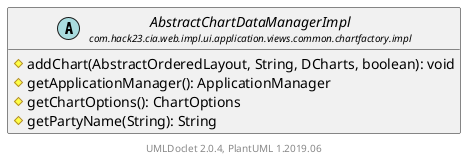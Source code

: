 @startuml
    set namespaceSeparator none
    hide empty fields
    hide empty methods

    abstract class "<size:14>AbstractChartDataManagerImpl\n<size:10>com.hack23.cia.web.impl.ui.application.views.common.chartfactory.impl" as com.hack23.cia.web.impl.ui.application.views.common.chartfactory.impl.AbstractChartDataManagerImpl [[AbstractChartDataManagerImpl.html]] {
        #addChart(AbstractOrderedLayout, String, DCharts, boolean): void
        #getApplicationManager(): ApplicationManager
        #getChartOptions(): ChartOptions
        #getPartyName(String): String
    }

    center footer UMLDoclet 2.0.4, PlantUML 1.2019.06
@enduml

